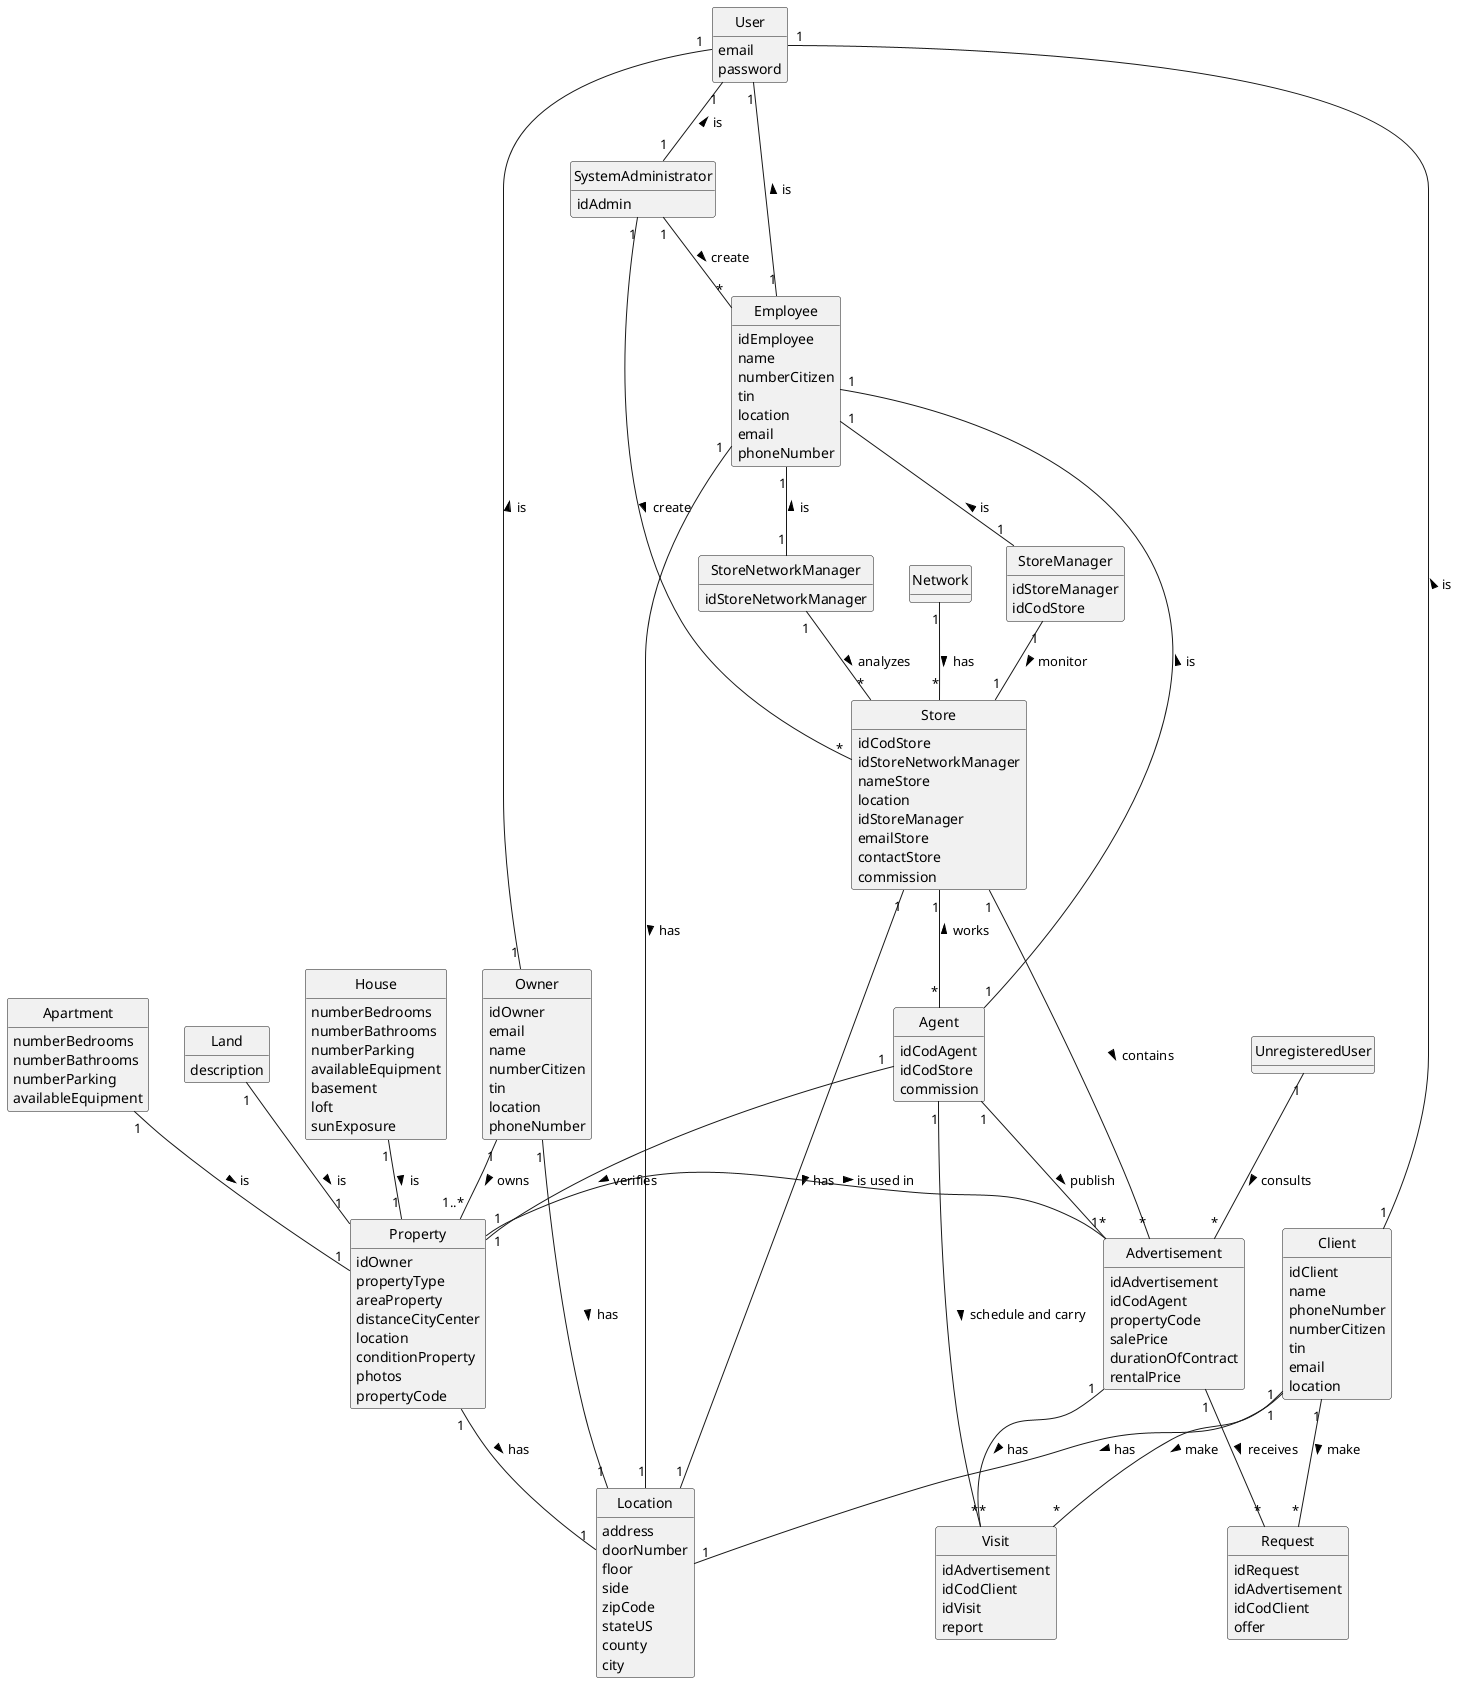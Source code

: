 @startuml
'https://plantuml.com/class-diagram
skinparam monochrome true
skinparam packageStyle rectangle
skinparam shadowing false
hide circle
hide methods

class Network

class Employee{
    idEmployee
    name
    numberCitizen
    tin
    location
    email
    phoneNumber
}

class Client {
    idClient
    name
    phoneNumber
    numberCitizen
    tin
    email
    location
}

class Owner {
    idOwner
    email
    name
    numberCitizen
    tin
    location
    phoneNumber
}

class Agent {
    idCodAgent
    idCodStore
    commission
}

class Advertisement {
    idAdvertisement
    idCodAgent
    propertyCode
    salePrice
    durationOfContract
    rentalPrice
}

class Property{
    idOwner
    propertyType
    areaProperty
    distanceCityCenter
    location
    conditionProperty
    photos
    propertyCode
}

class House {
    numberBedrooms
    numberBathrooms
    numberParking
    availableEquipment
    basement
    loft
    sunExposure
}

class Apartment{
    numberBedrooms
    numberBathrooms
    numberParking
    availableEquipment
}

class Land{
    description
}

class Store{
    idCodStore
    idStoreNetworkManager
    nameStore
    location
    idStoreManager
    emailStore
    contactStore
    commission
}

class Visit{
    idAdvertisement
    idCodClient
    idVisit
    report
}

class Location {
    address
    doorNumber
    floor
    side
    zipCode
    stateUS
    county
    city
}

class StoreManager {
    idStoreManager
    idCodStore
}

class StoreNetworkManager {
    idStoreNetworkManager
}

class Request{
    idRequest
    idAdvertisement
    idCodClient
    offer
}

class User{
    email
    password
}

class SystemAdministrator{
    idAdmin
}

class UnregisteredUser

Owner "1" -- "1..*" Property: owns >
Agent "1" -- "*" Advertisement: publish >
House "1" -- "1" Property: is >
Apartment "1" -- "1" Property: is >
Land "1" -- "1"  Property: is >
Store "1" -- "*" Agent: works <
StoreManager "1" -- "1" Store:  monitor >
Property "1" -- "1" Location: has >
StoreNetworkManager "1" -- "*" Store:  analyzes >
Employee "1" -- "1" Agent: is <
Employee "1" -- "1" StoreManager: is <
Employee "1" -- "1" StoreNetworkManager: is <
Advertisement"1" -- "*"Request: receives >
Client"1" -- "*"Request: make >
Store"1" -- "1"Location: has >
Advertisement "1" -- "*" Visit: has >
Client "1" -- "*" Visit: make >
Agent "1" -- "*" Visit: schedule and carry >
User "1" -- "1" Employee: is <
User "1" -- "1" Owner: is <
User "1" -- "1" Client: is <
Property "1" - "1" Advertisement: is used in >
Client "1" -- "1" Location: has >
Employee "1" -- "1" Location: has >
Owner "1" -- "1" Location: has >
Agent "1" -- "1" Property: verifies >
Store "1" -- "*" Advertisement: contains >
UnregisteredUser "1" -- "*" Advertisement: consults >
SystemAdministrator "1" -- "*" Store: create >
SystemAdministrator "1" -- "*" Employee: create >
User "1" -- "1" SystemAdministrator: is <
Network "1" -- "*" Store: has >

@enduml